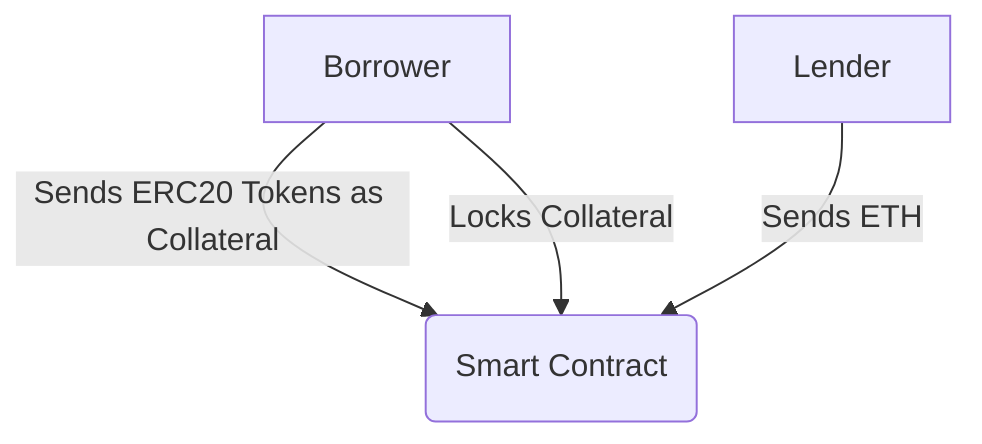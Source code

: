 graph TD
    A[Borrower] -->|Sends ERC20 Tokens as Collateral| B(Smart Contract)
    A -->|Locks Collateral| B
    C[Lender] -->|Sends ETH| B


%%graph TD
%%    A[Borrower] -->|Repays Loan + Interest| B(Smart Contract)
%%    B -->|Unlocks Collateral| A
%%    B -->|Sends ETH| C[Lender]

%%graph TD
%%   A[Borrower Fails to Pay] --> B(Smart Contract)
%%    B -->|Transfers Collateral| C[Lender]
%%    C -->|Sells Tokens| D[Exchange]